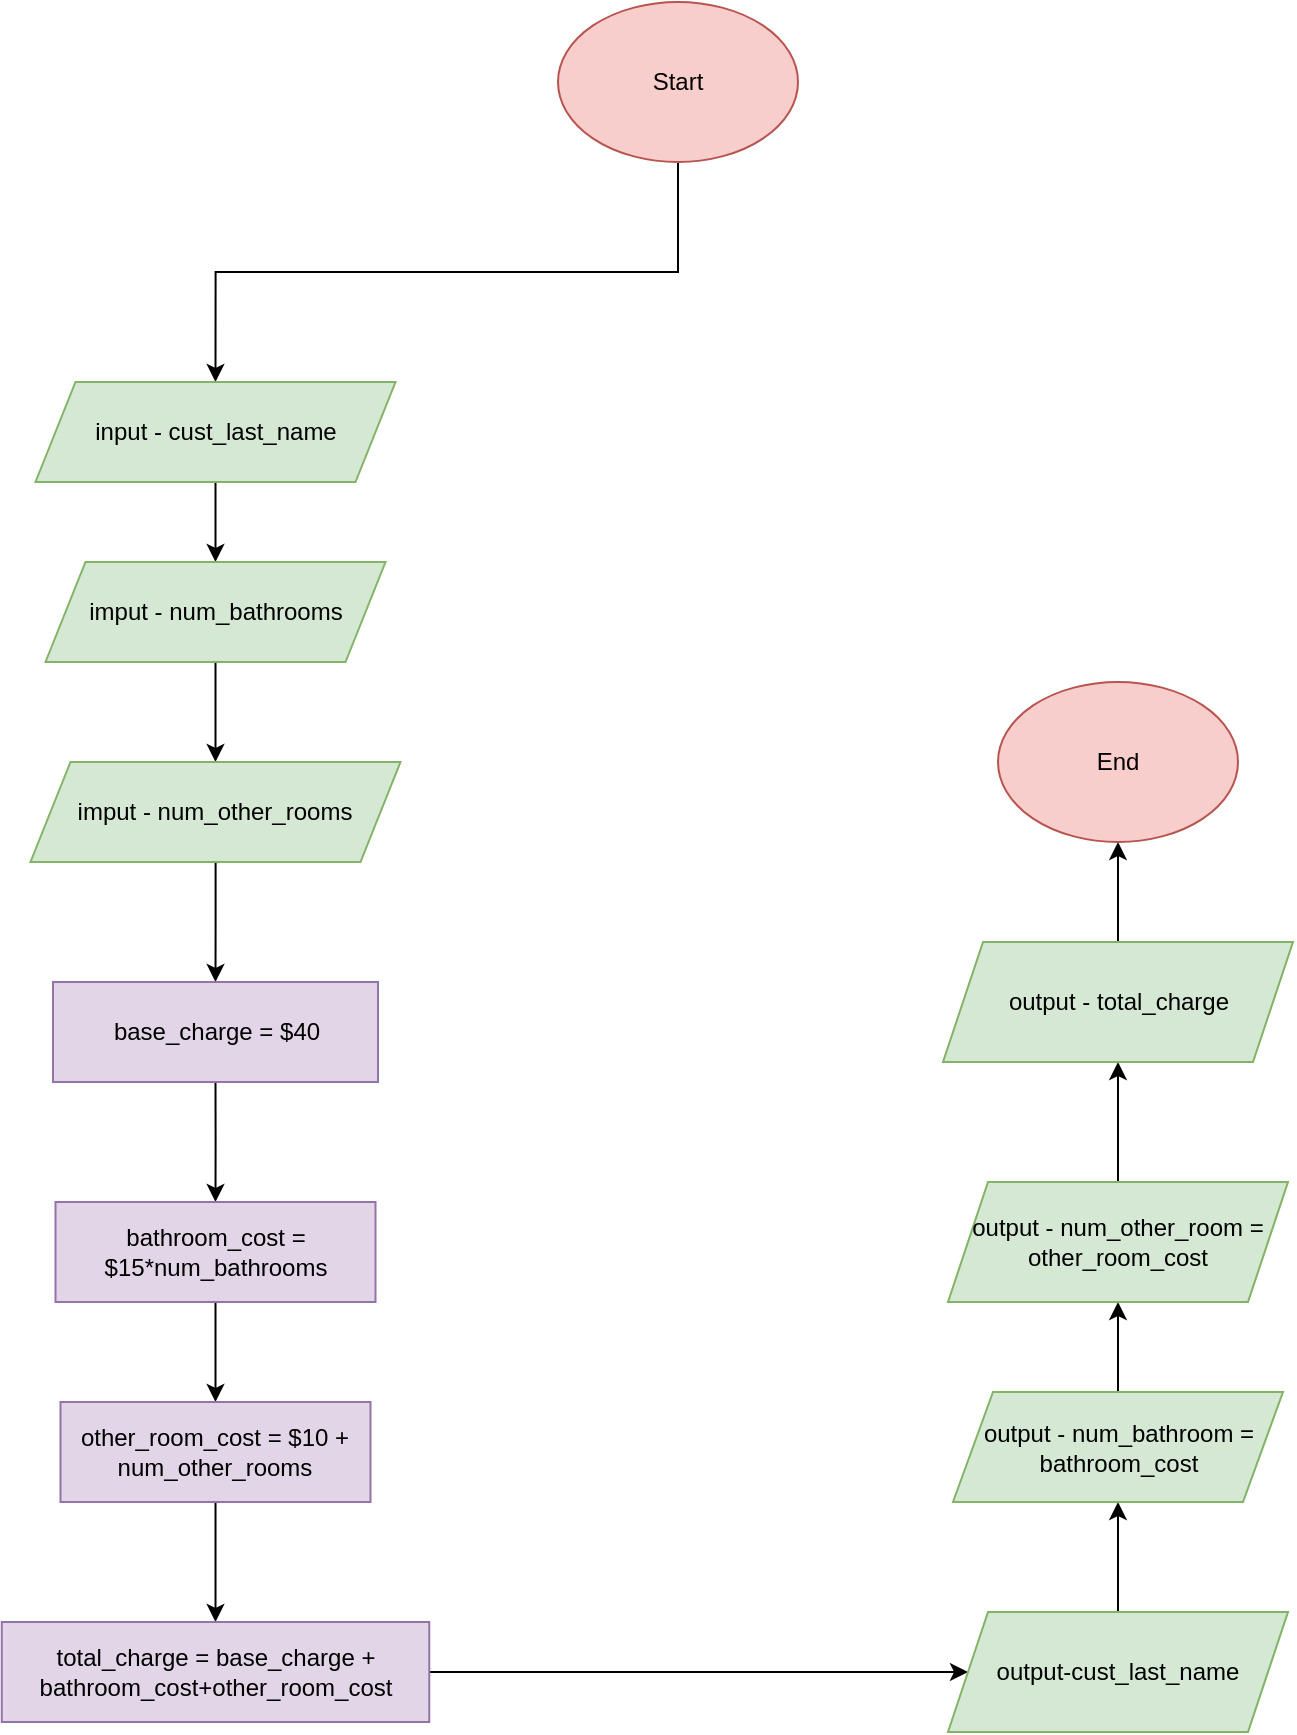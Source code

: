 <mxfile version="24.7.17" pages="2">
  <diagram name="Page-1" id="BctMKEN2n9FMg7V64K0X">
    <mxGraphModel dx="2074" dy="1196" grid="1" gridSize="10" guides="1" tooltips="1" connect="1" arrows="1" fold="1" page="1" pageScale="1" pageWidth="850" pageHeight="1100" math="0" shadow="0">
      <root>
        <mxCell id="0" />
        <mxCell id="1" parent="0" />
        <mxCell id="euk6aUcKor3xB4L52wtq-7" style="edgeStyle=orthogonalEdgeStyle;rounded=0;orthogonalLoop=1;jettySize=auto;html=1;exitX=0.5;exitY=1;exitDx=0;exitDy=0;entryX=0.5;entryY=0;entryDx=0;entryDy=0;" parent="1" source="euk6aUcKor3xB4L52wtq-1" target="euk6aUcKor3xB4L52wtq-2" edge="1">
          <mxGeometry relative="1" as="geometry" />
        </mxCell>
        <mxCell id="euk6aUcKor3xB4L52wtq-1" value="Start" style="ellipse;whiteSpace=wrap;html=1;fillColor=#f8cecc;strokeColor=#b85450;" parent="1" vertex="1">
          <mxGeometry x="345" y="20" width="120" height="80" as="geometry" />
        </mxCell>
        <mxCell id="4l5yXN4VAU8YOzWL8iX6-1" style="edgeStyle=orthogonalEdgeStyle;rounded=0;orthogonalLoop=1;jettySize=auto;html=1;entryX=0.5;entryY=0;entryDx=0;entryDy=0;" parent="1" source="euk6aUcKor3xB4L52wtq-2" target="euk6aUcKor3xB4L52wtq-3" edge="1">
          <mxGeometry relative="1" as="geometry" />
        </mxCell>
        <mxCell id="euk6aUcKor3xB4L52wtq-2" value="input - cust_last_name" style="shape=parallelogram;perimeter=parallelogramPerimeter;whiteSpace=wrap;html=1;fixedSize=1;fillColor=#d5e8d4;strokeColor=#82b366;" parent="1" vertex="1">
          <mxGeometry x="83.75" y="210" width="180" height="50" as="geometry" />
        </mxCell>
        <mxCell id="euk6aUcKor3xB4L52wtq-9" style="edgeStyle=orthogonalEdgeStyle;rounded=0;orthogonalLoop=1;jettySize=auto;html=1;exitX=0.5;exitY=1;exitDx=0;exitDy=0;entryX=0.5;entryY=0;entryDx=0;entryDy=0;" parent="1" source="euk6aUcKor3xB4L52wtq-3" target="euk6aUcKor3xB4L52wtq-4" edge="1">
          <mxGeometry relative="1" as="geometry" />
        </mxCell>
        <mxCell id="euk6aUcKor3xB4L52wtq-3" value="imput - num_bathrooms" style="shape=parallelogram;perimeter=parallelogramPerimeter;whiteSpace=wrap;html=1;fixedSize=1;fillColor=#d5e8d4;strokeColor=#82b366;" parent="1" vertex="1">
          <mxGeometry x="88.75" y="300" width="170" height="50" as="geometry" />
        </mxCell>
        <mxCell id="euk6aUcKor3xB4L52wtq-10" style="edgeStyle=orthogonalEdgeStyle;rounded=0;orthogonalLoop=1;jettySize=auto;html=1;entryX=0.5;entryY=0;entryDx=0;entryDy=0;" parent="1" source="euk6aUcKor3xB4L52wtq-4" target="euk6aUcKor3xB4L52wtq-5" edge="1">
          <mxGeometry relative="1" as="geometry" />
        </mxCell>
        <mxCell id="euk6aUcKor3xB4L52wtq-4" value="imput - num_other_rooms" style="shape=parallelogram;perimeter=parallelogramPerimeter;whiteSpace=wrap;html=1;fixedSize=1;fillColor=#d5e8d4;strokeColor=#82b366;" parent="1" vertex="1">
          <mxGeometry x="81.25" y="400" width="185" height="50" as="geometry" />
        </mxCell>
        <mxCell id="UMHbaMhjKiPpOKwEO6LF-3" style="edgeStyle=orthogonalEdgeStyle;rounded=0;orthogonalLoop=1;jettySize=auto;html=1;exitX=0.5;exitY=1;exitDx=0;exitDy=0;entryX=0.5;entryY=0;entryDx=0;entryDy=0;" parent="1" source="euk6aUcKor3xB4L52wtq-5" target="UMHbaMhjKiPpOKwEO6LF-1" edge="1">
          <mxGeometry relative="1" as="geometry" />
        </mxCell>
        <mxCell id="euk6aUcKor3xB4L52wtq-5" value="base_charge = $40" style="rounded=0;whiteSpace=wrap;html=1;fillColor=#e1d5e7;strokeColor=#9673a6;" parent="1" vertex="1">
          <mxGeometry x="92.5" y="510" width="162.5" height="50" as="geometry" />
        </mxCell>
        <mxCell id="UMHbaMhjKiPpOKwEO6LF-5" style="edgeStyle=orthogonalEdgeStyle;rounded=0;orthogonalLoop=1;jettySize=auto;html=1;exitX=0.5;exitY=1;exitDx=0;exitDy=0;entryX=0.5;entryY=0;entryDx=0;entryDy=0;" parent="1" source="UMHbaMhjKiPpOKwEO6LF-1" target="UMHbaMhjKiPpOKwEO6LF-4" edge="1">
          <mxGeometry relative="1" as="geometry" />
        </mxCell>
        <mxCell id="UMHbaMhjKiPpOKwEO6LF-1" value="bathroom_cost = $15*num_bathrooms" style="rounded=0;whiteSpace=wrap;html=1;fillColor=#e1d5e7;strokeColor=#9673a6;" parent="1" vertex="1">
          <mxGeometry x="93.75" y="620" width="160" height="50" as="geometry" />
        </mxCell>
        <mxCell id="2c19fkWZzkib5bNexF9o-3" style="edgeStyle=orthogonalEdgeStyle;rounded=0;orthogonalLoop=1;jettySize=auto;html=1;entryX=0.5;entryY=0;entryDx=0;entryDy=0;" parent="1" source="UMHbaMhjKiPpOKwEO6LF-4" target="4l5yXN4VAU8YOzWL8iX6-2" edge="1">
          <mxGeometry relative="1" as="geometry" />
        </mxCell>
        <mxCell id="UMHbaMhjKiPpOKwEO6LF-4" value="other_room_cost = $10 + num_other_rooms" style="rounded=0;whiteSpace=wrap;html=1;fillColor=#e1d5e7;strokeColor=#9673a6;" parent="1" vertex="1">
          <mxGeometry x="96.25" y="720" width="155" height="50" as="geometry" />
        </mxCell>
        <mxCell id="2c19fkWZzkib5bNexF9o-2" style="edgeStyle=orthogonalEdgeStyle;rounded=0;orthogonalLoop=1;jettySize=auto;html=1;exitX=1;exitY=0.5;exitDx=0;exitDy=0;entryX=0;entryY=0.5;entryDx=0;entryDy=0;" parent="1" source="4l5yXN4VAU8YOzWL8iX6-2" target="2c19fkWZzkib5bNexF9o-1" edge="1">
          <mxGeometry relative="1" as="geometry" />
        </mxCell>
        <mxCell id="4l5yXN4VAU8YOzWL8iX6-2" value="total_charge = base_charge + bathroom_cost+other_room_cost" style="rounded=0;whiteSpace=wrap;html=1;fillColor=#e1d5e7;strokeColor=#9673a6;" parent="1" vertex="1">
          <mxGeometry x="66.88" y="830" width="213.75" height="50" as="geometry" />
        </mxCell>
        <mxCell id="2c19fkWZzkib5bNexF9o-6" style="edgeStyle=orthogonalEdgeStyle;rounded=0;orthogonalLoop=1;jettySize=auto;html=1;entryX=0.5;entryY=1;entryDx=0;entryDy=0;" parent="1" source="2c19fkWZzkib5bNexF9o-1" target="2c19fkWZzkib5bNexF9o-5" edge="1">
          <mxGeometry relative="1" as="geometry" />
        </mxCell>
        <mxCell id="2c19fkWZzkib5bNexF9o-1" value="output-cust_last_name" style="shape=parallelogram;perimeter=parallelogramPerimeter;whiteSpace=wrap;html=1;fixedSize=1;fillColor=#d5e8d4;strokeColor=#82b366;" parent="1" vertex="1">
          <mxGeometry x="540" y="825" width="170" height="60" as="geometry" />
        </mxCell>
        <mxCell id="RI_b7tEPGrS9yu7tjvUP-1" style="edgeStyle=orthogonalEdgeStyle;rounded=0;orthogonalLoop=1;jettySize=auto;html=1;exitX=0.5;exitY=0;exitDx=0;exitDy=0;entryX=0.5;entryY=1;entryDx=0;entryDy=0;" edge="1" parent="1" source="2c19fkWZzkib5bNexF9o-5" target="2c19fkWZzkib5bNexF9o-7">
          <mxGeometry relative="1" as="geometry" />
        </mxCell>
        <mxCell id="2c19fkWZzkib5bNexF9o-5" value="output - num_bathroom = bathroom_cost" style="shape=parallelogram;perimeter=parallelogramPerimeter;whiteSpace=wrap;html=1;fixedSize=1;fillColor=#d5e8d4;strokeColor=#82b366;" parent="1" vertex="1">
          <mxGeometry x="542.5" y="715" width="165" height="55" as="geometry" />
        </mxCell>
        <mxCell id="2c19fkWZzkib5bNexF9o-9" style="edgeStyle=orthogonalEdgeStyle;rounded=0;orthogonalLoop=1;jettySize=auto;html=1;entryX=0.5;entryY=1;entryDx=0;entryDy=0;" parent="1" source="2c19fkWZzkib5bNexF9o-7" target="2c19fkWZzkib5bNexF9o-8" edge="1">
          <mxGeometry relative="1" as="geometry" />
        </mxCell>
        <mxCell id="2c19fkWZzkib5bNexF9o-7" value="output - num_other_room = other_room_cost" style="shape=parallelogram;perimeter=parallelogramPerimeter;whiteSpace=wrap;html=1;fixedSize=1;fillColor=#d5e8d4;strokeColor=#82b366;" parent="1" vertex="1">
          <mxGeometry x="540" y="610" width="170" height="60" as="geometry" />
        </mxCell>
        <mxCell id="2c19fkWZzkib5bNexF9o-11" style="edgeStyle=orthogonalEdgeStyle;rounded=0;orthogonalLoop=1;jettySize=auto;html=1;exitX=0.5;exitY=0;exitDx=0;exitDy=0;entryX=0.5;entryY=1;entryDx=0;entryDy=0;" parent="1" source="2c19fkWZzkib5bNexF9o-8" target="2c19fkWZzkib5bNexF9o-10" edge="1">
          <mxGeometry relative="1" as="geometry">
            <mxPoint x="625" y="410" as="targetPoint" />
          </mxGeometry>
        </mxCell>
        <mxCell id="2c19fkWZzkib5bNexF9o-8" value="output - total_charge" style="shape=parallelogram;perimeter=parallelogramPerimeter;whiteSpace=wrap;html=1;fixedSize=1;fillColor=#d5e8d4;strokeColor=#82b366;" parent="1" vertex="1">
          <mxGeometry x="537.5" y="490" width="175" height="60" as="geometry" />
        </mxCell>
        <mxCell id="2c19fkWZzkib5bNexF9o-10" value="End" style="ellipse;whiteSpace=wrap;html=1;fillColor=#f8cecc;strokeColor=#b85450;" parent="1" vertex="1">
          <mxGeometry x="565" y="360" width="120" height="80" as="geometry" />
        </mxCell>
      </root>
    </mxGraphModel>
  </diagram>
  <diagram id="7xXMPYFg7A6Bsg43f6bb" name="Page-2">
    <mxGraphModel dx="2074" dy="1196" grid="1" gridSize="10" guides="1" tooltips="1" connect="1" arrows="1" fold="1" page="1" pageScale="1" pageWidth="850" pageHeight="1100" math="0" shadow="0">
      <root>
        <mxCell id="0" />
        <mxCell id="1" parent="0" />
        <mxCell id="mBLVny4Uo7_mS3mfz7h4-1" value="cust_last_name - Customer Last name&lt;div&gt;num_bathrooms - Number of bathrooms&lt;/div&gt;&lt;div&gt;num_other_rooms - Number of other rooms&lt;/div&gt;&lt;div&gt;base_charge - $40&lt;/div&gt;&lt;div&gt;bathroom_cost - $15*num_bathrooms&lt;/div&gt;&lt;div&gt;other_room_cost - $10*num_other_rooms&lt;/div&gt;&lt;div&gt;total_charge - Total of all charges&lt;/div&gt;" style="shape=process;whiteSpace=wrap;html=1;backgroundOutline=1;fillColor=#dae8fc;strokeColor=#6c8ebf;" parent="1" vertex="1">
          <mxGeometry x="90" y="90" width="480" height="540" as="geometry" />
        </mxCell>
      </root>
    </mxGraphModel>
  </diagram>
</mxfile>
